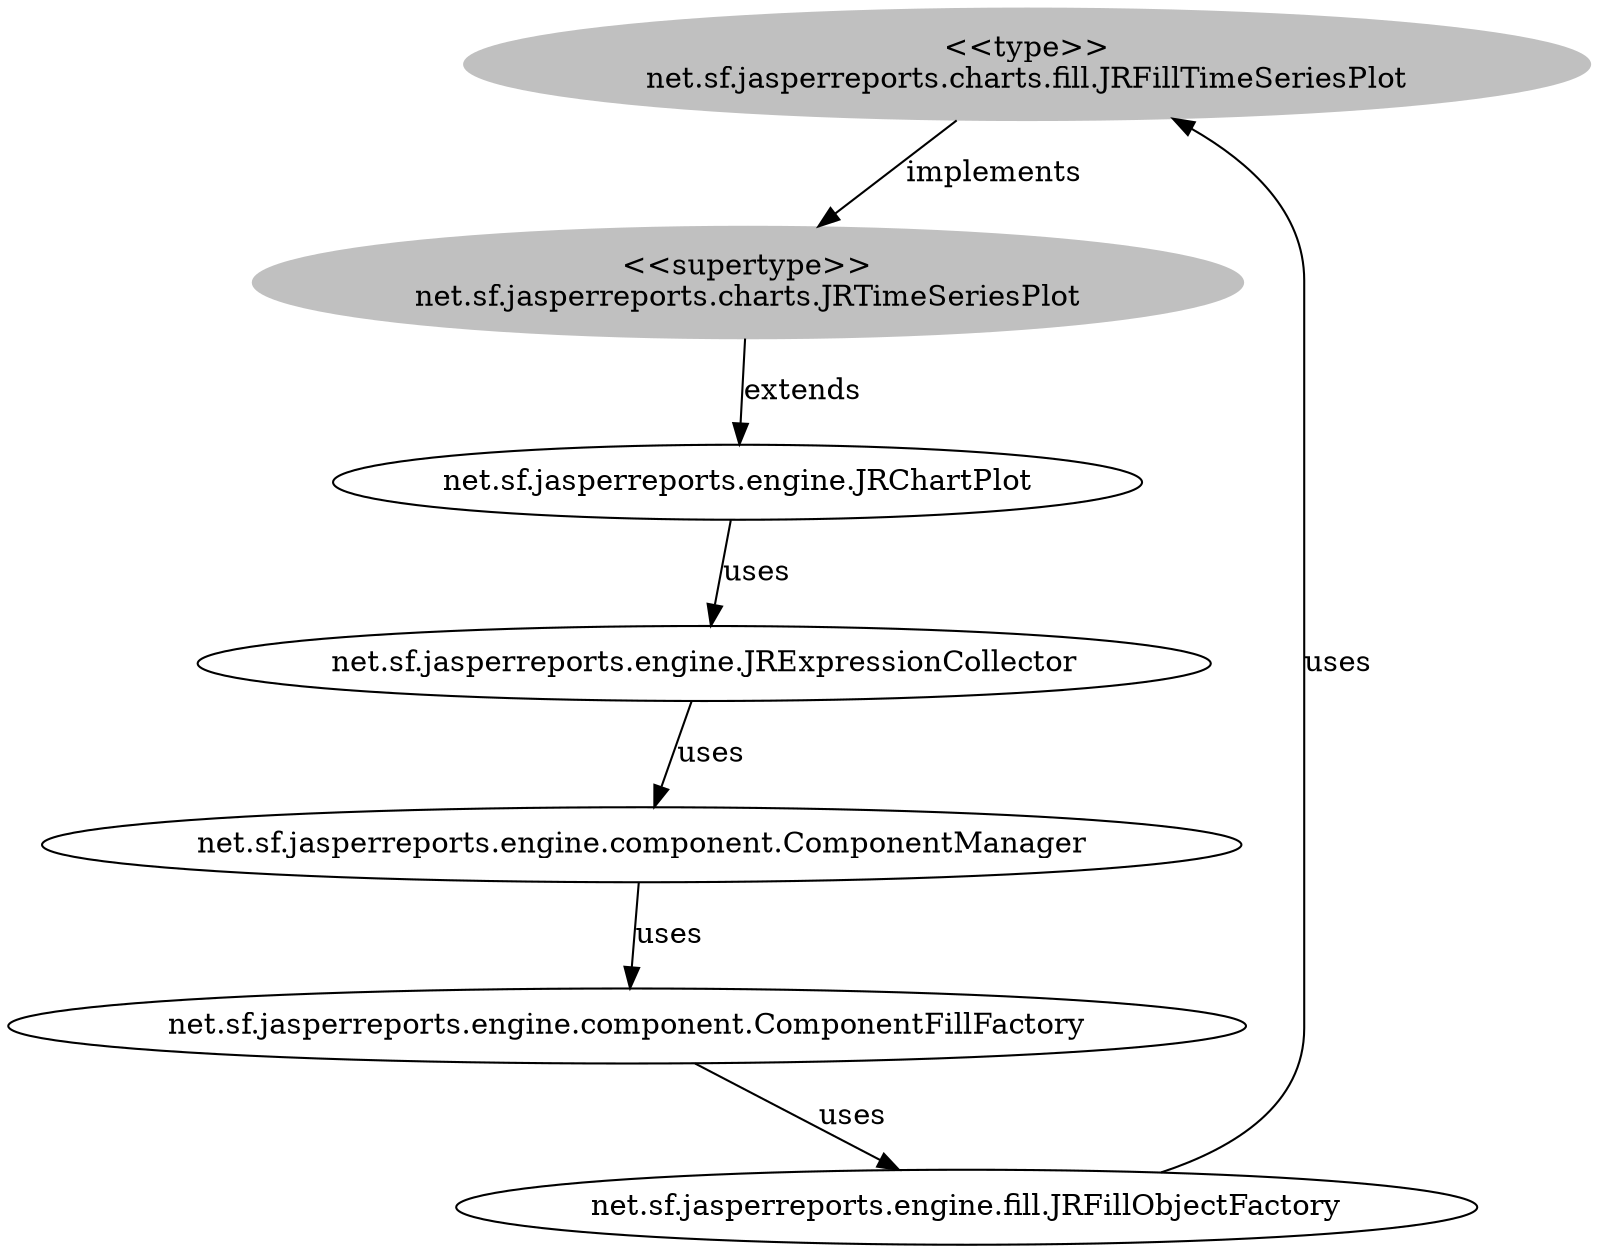 digraph stk {
	net_sf_jasperreports_charts_fill_JRFillTimeSeriesPlot [label="<<type>>
net.sf.jasperreports.charts.fill.JRFillTimeSeriesPlot",style=filled,color="grey"];
	net_sf_jasperreports_charts_JRTimeSeriesPlot [label="<<supertype>>
net.sf.jasperreports.charts.JRTimeSeriesPlot",style=filled,color="grey"];
	net_sf_jasperreports_engine_component_ComponentManager [label="net.sf.jasperreports.engine.component.ComponentManager"];
	net_sf_jasperreports_engine_component_ComponentFillFactory [label="net.sf.jasperreports.engine.component.ComponentFillFactory"];
	net_sf_jasperreports_engine_JRExpressionCollector [label="net.sf.jasperreports.engine.JRExpressionCollector"];
	net_sf_jasperreports_engine_fill_JRFillObjectFactory [label="net.sf.jasperreports.engine.fill.JRFillObjectFactory"];
	net_sf_jasperreports_engine_JRChartPlot [label="net.sf.jasperreports.engine.JRChartPlot"];
	net_sf_jasperreports_charts_fill_JRFillTimeSeriesPlot -> net_sf_jasperreports_charts_JRTimeSeriesPlot [label=implements];
	net_sf_jasperreports_charts_JRTimeSeriesPlot -> net_sf_jasperreports_engine_JRChartPlot [label=extends];
	net_sf_jasperreports_engine_JRChartPlot -> net_sf_jasperreports_engine_JRExpressionCollector [label=uses];
	net_sf_jasperreports_engine_JRExpressionCollector -> net_sf_jasperreports_engine_component_ComponentManager [label=uses];
	net_sf_jasperreports_engine_component_ComponentManager -> net_sf_jasperreports_engine_component_ComponentFillFactory [label=uses];
	net_sf_jasperreports_engine_component_ComponentFillFactory -> net_sf_jasperreports_engine_fill_JRFillObjectFactory [label=uses];
	net_sf_jasperreports_engine_fill_JRFillObjectFactory -> net_sf_jasperreports_charts_fill_JRFillTimeSeriesPlot [label=uses];
}
